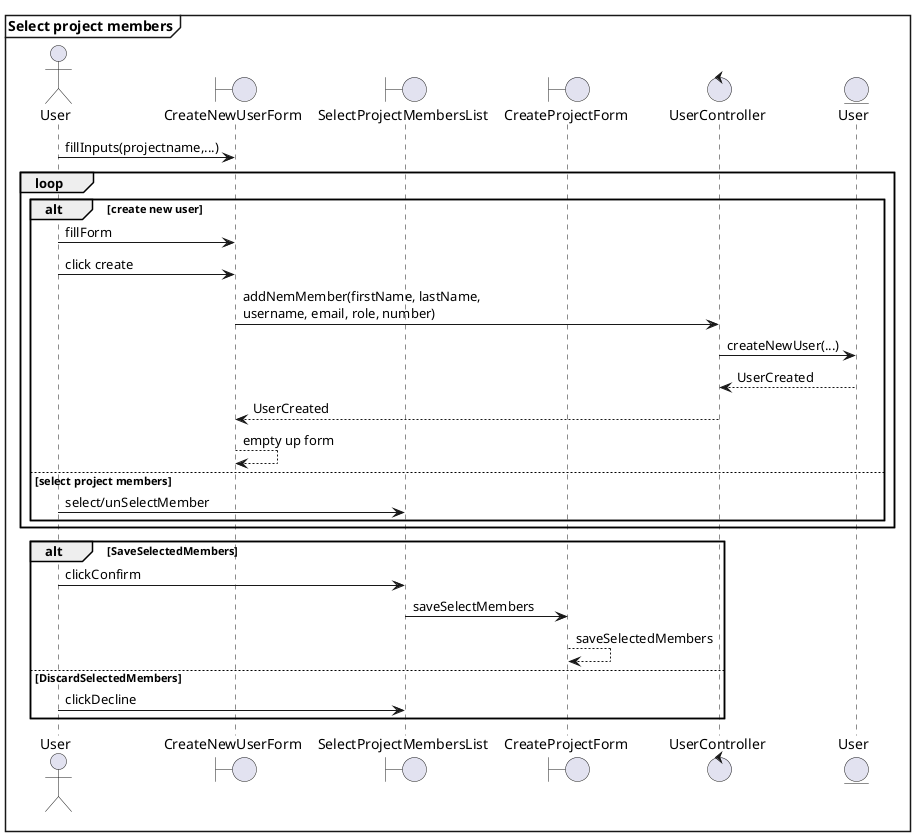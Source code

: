 @startuml Project creation index
actor       User       as user
boundary    CreateNewUserForm    as form
boundary    SelectProjectMembersList as members
boundary    CreateProjectForm    as b_project
control     UserController     as c_user
entity      User    as e_user
  
mainframe **Select project members**

user -> form : fillInputs(projectname,...)

loop
    alt create new user
        user -> form: fillForm
        user -> form: click create
        form -> c_user: addNemMember(firstName, lastName, \nusername, email, role, number)
        c_user ->   e_user: createNewUser(...)
        e_user -->  c_user: UserCreated
        c_user -->  form: UserCreated
        form --> form: empty up form
    else select project members
        user -> members: select/unSelectMember
    end
end

alt SaveSelectedMembers
    user -> members: clickConfirm
    members -> b_project: saveSelectMembers
    b_project --> b_project : saveSelectedMembers
else DiscardSelectedMembers
    user -> members: clickDecline
end
